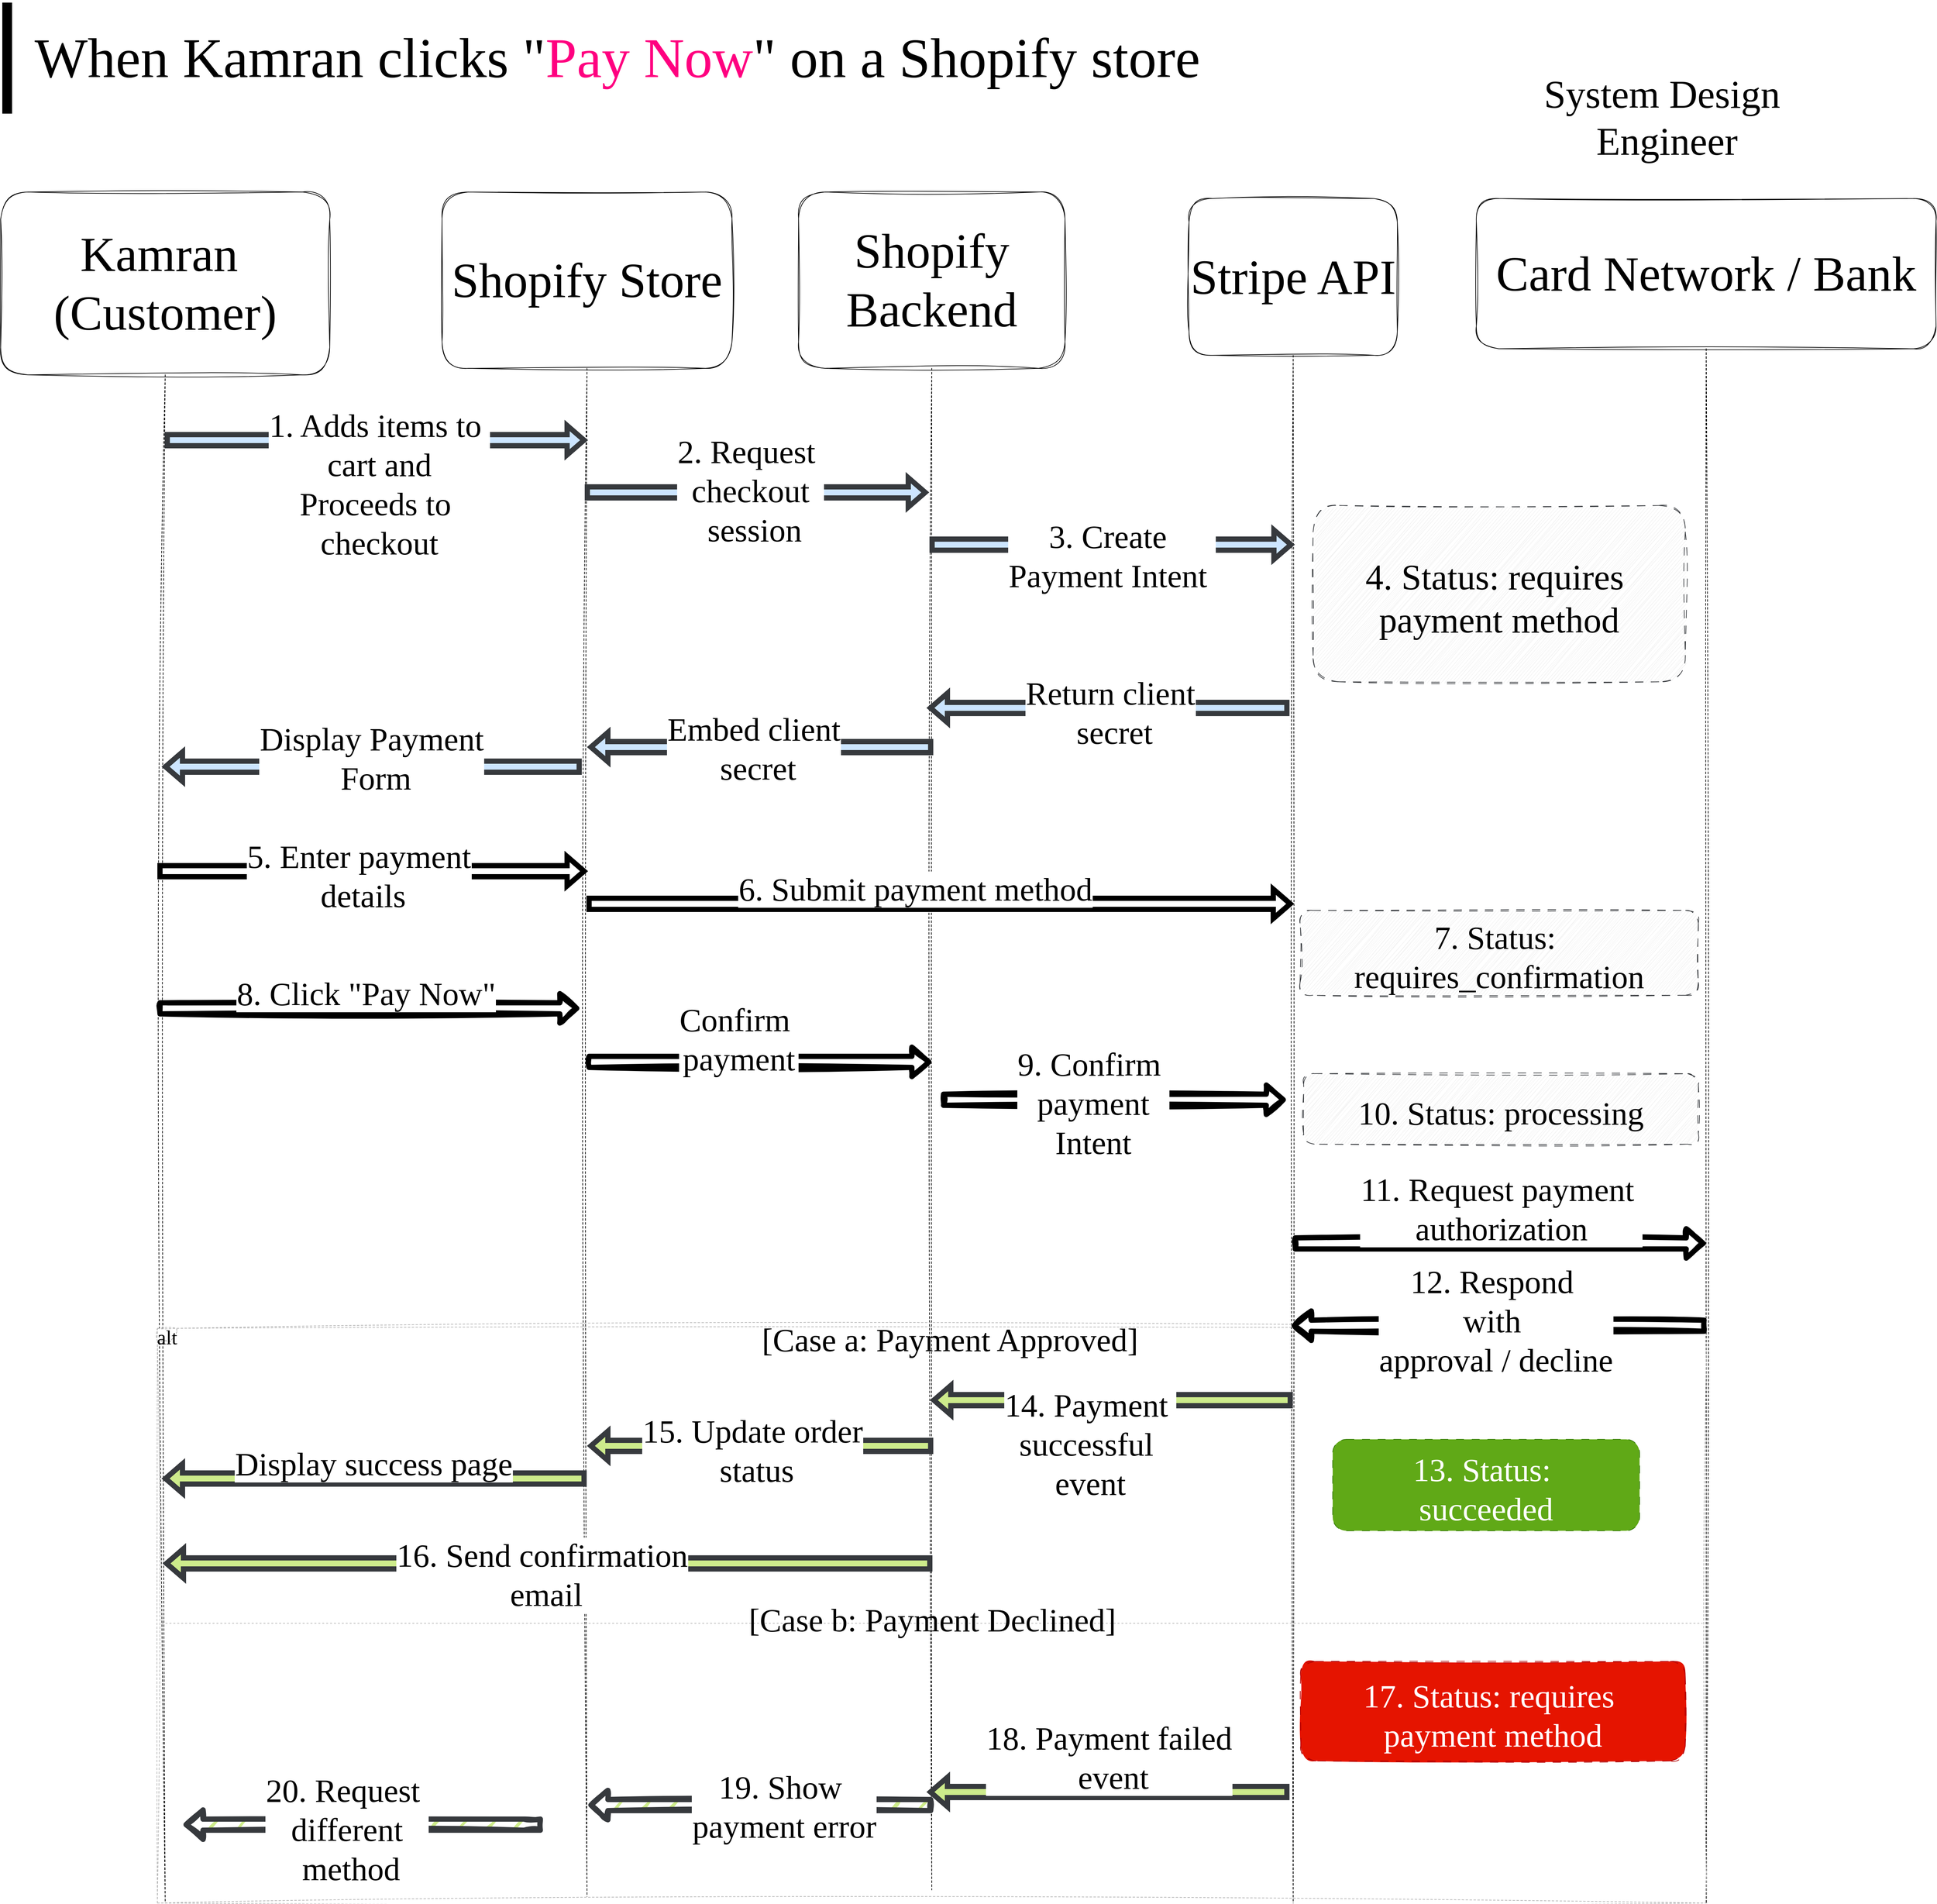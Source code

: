 <mxfile version="26.2.14">
  <diagram name="Page-1" id="UPiAZLYLy2CkkOvZXcHj">
    <mxGraphModel dx="3784" dy="2608" grid="1" gridSize="10" guides="1" tooltips="1" connect="1" arrows="1" fold="1" page="1" pageScale="1" pageWidth="3000" pageHeight="3000" background="light-dark(#FFFFFF,#000000)" math="0" shadow="0">
      <root>
        <mxCell id="0" />
        <mxCell id="1" parent="0" />
        <mxCell id="5miELfbbJMKruTsYyYmL-1" value="Kamran &#xa;(Customer)" style="shape=umlLifeline;perimeter=lifelinePerimeter;whiteSpace=wrap;container=1;dropTarget=0;collapsible=0;recursiveResize=0;outlineConnect=0;portConstraint=eastwest;newEdgeStyle={&quot;edgeStyle&quot;:&quot;elbowEdgeStyle&quot;,&quot;elbow&quot;:&quot;vertical&quot;,&quot;curved&quot;:0,&quot;rounded&quot;:0};size=280;fontFamily=Gloria Hallelujah;fontSource=https%3A%2F%2Ffonts.googleapis.com%2Fcss%3Ffamily%3DGloria%2BHallelujah;sketch=1;curveFitting=1;jiggle=2;fontSize=75;rounded=1;fontColor=light-dark(#000000,#9999FF);labelBackgroundColor=none;fillColor=light-dark(#FFFFFF,#000000);strokeColor=default;align=center;verticalAlign=middle;glass=0;resizable=1;gradientColor=none;" parent="1" vertex="1">
          <mxGeometry x="10" y="350" width="504" height="2620" as="geometry" />
        </mxCell>
        <mxCell id="5miELfbbJMKruTsYyYmL-2" value="Shopify Store" style="shape=umlLifeline;perimeter=lifelinePerimeter;whiteSpace=wrap;container=1;dropTarget=0;collapsible=0;recursiveResize=0;outlineConnect=0;portConstraint=eastwest;newEdgeStyle={&quot;edgeStyle&quot;:&quot;elbowEdgeStyle&quot;,&quot;elbow&quot;:&quot;vertical&quot;,&quot;curved&quot;:0,&quot;rounded&quot;:0};size=270;fontFamily=Gloria Hallelujah;fontSource=https%3A%2F%2Ffonts.googleapis.com%2Fcss%3Ffamily%3DGloria%2BHallelujah;sketch=1;curveFitting=1;jiggle=2;fontSize=75;rounded=1;strokeColor=default;align=center;verticalAlign=middle;fontColor=light-dark(#000000,#9999FF);fillColor=light-dark(#FFFFFF,#000000);labelBackgroundColor=none;glass=0;resizable=1;gradientColor=none;" parent="1" vertex="1">
          <mxGeometry x="686" y="350" width="444" height="2610" as="geometry" />
        </mxCell>
        <mxCell id="5miELfbbJMKruTsYyYmL-3" value="Shopify Backend" style="shape=umlLifeline;perimeter=lifelinePerimeter;whiteSpace=wrap;container=1;dropTarget=0;collapsible=0;recursiveResize=0;outlineConnect=0;portConstraint=eastwest;newEdgeStyle={&quot;edgeStyle&quot;:&quot;elbowEdgeStyle&quot;,&quot;elbow&quot;:&quot;vertical&quot;,&quot;curved&quot;:0,&quot;rounded&quot;:0};size=270;fontFamily=Gloria Hallelujah;fontSource=https%3A%2F%2Ffonts.googleapis.com%2Fcss%3Ffamily%3DGloria%2BHallelujah;sketch=1;curveFitting=1;jiggle=2;fontSize=75;rounded=1;strokeColor=default;align=center;verticalAlign=middle;fontColor=light-dark(#000000,#9999FF);fillColor=light-dark(#FFFFFF,#000000);labelBackgroundColor=none;glass=0;resizable=1;gradientColor=none;" parent="1" vertex="1">
          <mxGeometry x="1232" y="350" width="408" height="2600" as="geometry" />
        </mxCell>
        <mxCell id="5miELfbbJMKruTsYyYmL-4" value="Stripe API" style="shape=umlLifeline;perimeter=lifelinePerimeter;whiteSpace=wrap;container=1;dropTarget=0;collapsible=0;recursiveResize=0;outlineConnect=0;portConstraint=eastwest;newEdgeStyle={&quot;edgeStyle&quot;:&quot;elbowEdgeStyle&quot;,&quot;elbow&quot;:&quot;vertical&quot;,&quot;curved&quot;:0,&quot;rounded&quot;:0};size=240;fontFamily=Gloria Hallelujah;fontSource=https%3A%2F%2Ffonts.googleapis.com%2Fcss%3Ffamily%3DGloria%2BHallelujah;sketch=1;curveFitting=1;jiggle=2;fontSize=75;rounded=1;strokeColor=default;align=center;verticalAlign=middle;fontColor=light-dark(#000000,#9999FF);fillColor=light-dark(#FFFFFF,#000000);labelBackgroundColor=none;glass=0;resizable=1;gradientColor=none;" parent="1" vertex="1">
          <mxGeometry x="1830" y="360" width="319" height="2610" as="geometry" />
        </mxCell>
        <mxCell id="5miELfbbJMKruTsYyYmL-5" value="Card Network / Bank" style="shape=umlLifeline;perimeter=lifelinePerimeter;whiteSpace=wrap;container=0;dropTarget=0;collapsible=0;recursiveResize=0;outlineConnect=0;portConstraint=eastwest;newEdgeStyle={&quot;edgeStyle&quot;:&quot;elbowEdgeStyle&quot;,&quot;elbow&quot;:&quot;vertical&quot;,&quot;curved&quot;:0,&quot;rounded&quot;:0};size=230;fontFamily=Gloria Hallelujah;fontSource=https%3A%2F%2Ffonts.googleapis.com%2Fcss%3Ffamily%3DGloria%2BHallelujah;fontSize=75;sketch=1;curveFitting=1;jiggle=2;rounded=1;gradientColor=none;glass=0;movable=1;resizable=1;rotatable=1;deletable=1;editable=1;locked=0;connectable=1;strokeColor=default;align=center;verticalAlign=middle;fontColor=light-dark(#000000,#9999FF);fillColor=light-dark(#FFFFFF,#000000);labelBackgroundColor=none;" parent="1" vertex="1">
          <mxGeometry x="2270" y="360" width="704" height="2610" as="geometry" />
        </mxCell>
        <mxCell id="5miELfbbJMKruTsYyYmL-6" value="alt" style="shape=umlFrame;dashed=1;pointerEvents=0;dropTarget=0;strokeColor=#B3B3B3;height=20;width=30;fontFamily=Gloria Hallelujah;fontSource=https%3A%2F%2Ffonts.googleapis.com%2Fcss%3Ffamily%3DGloria%2BHallelujah;sketch=1;curveFitting=1;jiggle=2;fontSize=31;gradientColor=none;" parent="1" vertex="1">
          <mxGeometry x="250" y="2090" width="2373" height="880" as="geometry" />
        </mxCell>
        <mxCell id="5miELfbbJMKruTsYyYmL-7" value="[Case a: Payment Approved]" style="text;strokeColor=none;fillColor=none;align=center;verticalAlign=middle;whiteSpace=wrap;fontFamily=Gloria Hallelujah;fontSource=https%3A%2F%2Ffonts.googleapis.com%2Fcss%3Ffamily%3DGloria%2BHallelujah;fontSize=50;fontColor=light-dark(#000000,#00FF00);" parent="5miELfbbJMKruTsYyYmL-6" vertex="1">
          <mxGeometry x="54.51" width="2318.49" height="33.588" as="geometry" />
        </mxCell>
        <mxCell id="5miELfbbJMKruTsYyYmL-8" value="[Case b: Payment Declined]" style="shape=line;dashed=1;whiteSpace=wrap;verticalAlign=top;labelPosition=center;verticalLabelPosition=middle;align=center;strokeColor=#B3B3B3;fontFamily=Gloria Hallelujah;fontSource=https%3A%2F%2Ffonts.googleapis.com%2Fcss%3Ffamily%3DGloria%2BHallelujah;fontSize=50;fontColor=light-dark(#000000,#FF0080);" parent="5miELfbbJMKruTsYyYmL-6" vertex="1">
          <mxGeometry x="6.5" y="410" width="2360" height="83.24" as="geometry" />
        </mxCell>
        <mxCell id="5miELfbbJMKruTsYyYmL-11" value="2. Request &#xa;checkout&#xa; session" style="verticalAlign=bottom;elbow=vertical;rounded=0;endArrow=block;fontFamily=Gloria Hallelujah;fontSource=https%3A%2F%2Ffonts.googleapis.com%2Fcss%3Ffamily%3DGloria%2BHallelujah;fontSize=50;shape=flexArrow;labelBackgroundColor=light-dark(#FFFFFF,#000000);strokeColor=light-dark(#36393D,#182E44);strokeWidth=8;align=center;fontColor=default;fillColor=#CCE5FF;" parent="1" edge="1">
          <mxGeometry x="-0.033" y="-80" relative="1" as="geometry">
            <mxPoint as="offset" />
            <mxPoint x="904.5" y="810" as="sourcePoint" />
            <mxPoint x="1430" y="810" as="targetPoint" />
          </mxGeometry>
        </mxCell>
        <mxCell id="5miELfbbJMKruTsYyYmL-12" value="3. Create &#xa;Payment Intent " style="verticalAlign=bottom;elbow=vertical;rounded=0;endArrow=block;fontFamily=Gloria Hallelujah;fontSource=https%3A%2F%2Ffonts.googleapis.com%2Fcss%3Ffamily%3DGloria%2BHallelujah;fontSize=50;shape=flexArrow;labelBackgroundColor=light-dark(#FFFFFF,#000000);strokeColor=light-dark(#36393D,#182E44);strokeWidth=8;align=center;fontColor=default;fillColor=#CCE5FF;" parent="1" edge="1">
          <mxGeometry x="-0.004" y="-70" relative="1" as="geometry">
            <mxPoint x="2" as="offset" />
            <mxPoint x="1432.5" y="890" as="sourcePoint" />
            <mxPoint x="1990" y="890" as="targetPoint" />
          </mxGeometry>
        </mxCell>
        <mxCell id="5miELfbbJMKruTsYyYmL-13" value="Return client&#xa; secret" style="verticalAlign=bottom;elbow=vertical;rounded=0;endArrow=block;fontFamily=Gloria Hallelujah;fontSource=https%3A%2F%2Ffonts.googleapis.com%2Fcss%3Ffamily%3DGloria%2BHallelujah;fontSize=50;shape=flexArrow;labelBackgroundColor=light-dark(#FFFFFF,#000000);strokeColor=light-dark(#36393D,#182E44);strokeWidth=8;align=center;fontColor=default;fillColor=#CCE5FF;" parent="1" edge="1">
          <mxGeometry x="-0.011" y="60" relative="1" as="geometry">
            <mxPoint x="1983.83" y="1140" as="sourcePoint" />
            <mxPoint x="1429.997" y="1140" as="targetPoint" />
            <mxPoint as="offset" />
          </mxGeometry>
        </mxCell>
        <mxCell id="5miELfbbJMKruTsYyYmL-14" value="Embed client&#xa; secret" style="verticalAlign=bottom;elbow=vertical;rounded=0;endArrow=block;fontFamily=Gloria Hallelujah;fontSource=https%3A%2F%2Ffonts.googleapis.com%2Fcss%3Ffamily%3DGloria%2BHallelujah;fontSize=50;shape=flexArrow;labelBackgroundColor=light-dark(#FFFFFF,#000000);strokeColor=light-dark(#36393D,#182E44);strokeWidth=8;align=center;fontColor=default;fillColor=#CCE5FF;" parent="1" edge="1">
          <mxGeometry x="0.043" y="55" relative="1" as="geometry">
            <mxPoint x="1" as="offset" />
            <mxPoint x="1438.33" y="1200" as="sourcePoint" />
            <mxPoint x="909.997" y="1200" as="targetPoint" />
          </mxGeometry>
        </mxCell>
        <mxCell id="5miELfbbJMKruTsYyYmL-16" value="5. Enter payment&#xa; details" style="verticalAlign=bottom;edgeStyle=elbowEdgeStyle;elbow=vertical;curved=0;rounded=0;endArrow=block;fontFamily=Gloria Hallelujah;fontSource=https%3A%2F%2Ffonts.googleapis.com%2Fcss%3Ffamily%3DGloria%2BHallelujah;fontSize=50;shape=flexArrow;strokeColor=default;align=center;fontColor=default;labelBackgroundColor=light-dark(#FFFFFF,#000000);strokeWidth=8;fillColor=default;" parent="1" edge="1">
          <mxGeometry x="-0.057" y="-60" relative="1" as="geometry">
            <Array as="points">
              <mxPoint x="792.83" y="1390" />
            </Array>
            <mxPoint x="249.997" y="1390" as="sourcePoint" />
            <mxPoint x="907.5" y="1390" as="targetPoint" />
            <mxPoint x="-1" as="offset" />
          </mxGeometry>
        </mxCell>
        <mxCell id="5miELfbbJMKruTsYyYmL-17" value="6. Submit payment method" style="verticalAlign=bottom;edgeStyle=elbowEdgeStyle;elbow=vertical;curved=0;rounded=0;endArrow=block;fontFamily=Gloria Hallelujah;fontSource=https%3A%2F%2Ffonts.googleapis.com%2Fcss%3Ffamily%3DGloria%2BHallelujah;fontSize=50;shape=flexArrow;strokeColor=default;align=center;fontColor=default;labelBackgroundColor=light-dark(#FFFFFF,#000000);fillColor=default;strokeWidth=8;" parent="1" edge="1">
          <mxGeometry x="-0.068" relative="1" as="geometry">
            <Array as="points">
              <mxPoint x="1292" y="1440" />
            </Array>
            <mxPoint as="offset" />
            <mxPoint x="907.167" y="1440" as="sourcePoint" />
            <mxPoint x="1989" y="1440" as="targetPoint" />
          </mxGeometry>
        </mxCell>
        <mxCell id="5miELfbbJMKruTsYyYmL-18" value="8. Click &quot;Pay Now&quot;" style="verticalAlign=bottom;elbow=vertical;rounded=0;endArrow=block;fontFamily=Gloria Hallelujah;fontSource=https%3A%2F%2Ffonts.googleapis.com%2Fcss%3Ffamily%3DGloria%2BHallelujah;sketch=1;curveFitting=1;jiggle=2;fontSize=50;shape=flexArrow;strokeColor=default;align=center;fontColor=default;labelBackgroundColor=light-dark(#FFFFFF,#000000);strokeWidth=8;curved=0;fillColor=default;" parent="1" edge="1">
          <mxGeometry x="-0.01" relative="1" as="geometry">
            <mxPoint as="offset" />
            <mxPoint x="249.997" y="1600" as="sourcePoint" />
            <mxPoint x="896.33" y="1600" as="targetPoint" />
          </mxGeometry>
        </mxCell>
        <mxCell id="5miELfbbJMKruTsYyYmL-19" value="Confirm &#xa;payment" style="verticalAlign=bottom;elbow=vertical;rounded=0;endArrow=block;fontFamily=Gloria Hallelujah;fontSource=https%3A%2F%2Ffonts.googleapis.com%2Fcss%3Ffamily%3DGloria%2BHallelujah;sketch=1;curveFitting=1;jiggle=2;fontSize=50;shape=flexArrow;strokeColor=default;align=center;fontColor=default;labelBackgroundColor=light-dark(#FFFFFF,#000000);strokeWidth=8;curved=0;fillColor=default;" parent="1" edge="1">
          <mxGeometry x="-0.119" y="-18" relative="1" as="geometry">
            <mxPoint x="907.167" y="1682" as="sourcePoint" />
            <mxPoint x="1435.5" y="1682" as="targetPoint" />
            <mxPoint x="1" as="offset" />
          </mxGeometry>
        </mxCell>
        <mxCell id="5miELfbbJMKruTsYyYmL-21" value="11. Request payment &#xa;authorization" style="verticalAlign=bottom;elbow=vertical;rounded=0;endArrow=block;fontFamily=Gloria Hallelujah;fontSource=https%3A%2F%2Ffonts.googleapis.com%2Fcss%3Ffamily%3DGloria%2BHallelujah;sketch=1;curveFitting=1;jiggle=2;fontSize=50;shape=flexArrow;strokeColor=default;align=center;fontColor=default;labelBackgroundColor=light-dark(#FFFFFF,#000000);strokeWidth=8;curved=0;fillColor=default;" parent="1" edge="1">
          <mxGeometry x="0.011" relative="1" as="geometry">
            <mxPoint as="offset" />
            <mxPoint x="1988.587" y="1960" as="sourcePoint" />
            <mxPoint x="2621.42" y="1960" as="targetPoint" />
          </mxGeometry>
        </mxCell>
        <mxCell id="5miELfbbJMKruTsYyYmL-22" value="12. Respond &#xa;with &#xa;approval / decline" style="verticalAlign=bottom;edgeStyle=elbowEdgeStyle;elbow=vertical;curved=0;rounded=0;endArrow=block;fontFamily=Gloria Hallelujah;fontSource=https%3A%2F%2Ffonts.googleapis.com%2Fcss%3Ffamily%3DGloria%2BHallelujah;sketch=1;curveFitting=1;jiggle=2;fontSize=50;shape=flexArrow;strokeColor=default;align=center;fontColor=default;labelBackgroundColor=light-dark(#FFFFFF,#000000);strokeWidth=8;fillColor=default;" parent="1" edge="1">
          <mxGeometry x="0.012" y="75" relative="1" as="geometry">
            <Array as="points">
              <mxPoint x="2267.25" y="2086" />
            </Array>
            <mxPoint x="-1" as="offset" />
            <mxPoint x="2622.75" y="2086" as="sourcePoint" />
            <mxPoint x="1987.25" y="2086" as="targetPoint" />
          </mxGeometry>
        </mxCell>
        <mxCell id="5miELfbbJMKruTsYyYmL-23" value="14. Payment &#xa;successful &#xa;event" style="verticalAlign=bottom;elbow=vertical;rounded=0;endArrow=block;fontFamily=Gloria Hallelujah;fontSource=https%3A%2F%2Ffonts.googleapis.com%2Fcss%3Ffamily%3DGloria%2BHallelujah;fontSize=50;shape=flexArrow;strokeColor=light-dark(#36393D,#203A00);align=center;fontColor=default;labelBackgroundColor=light-dark(#FFFFFF,#000000);fillColor=#CDEB8B;strokeWidth=8;" parent="1" edge="1">
          <mxGeometry x="0.116" y="150" relative="1" as="geometry">
            <mxPoint x="1989" y="2200" as="sourcePoint" />
            <mxPoint x="1435.167" y="2200" as="targetPoint" />
            <mxPoint x="-1" as="offset" />
          </mxGeometry>
        </mxCell>
        <mxCell id="5miELfbbJMKruTsYyYmL-24" value="15. Update order&#xa; status" style="verticalAlign=bottom;elbow=vertical;rounded=0;endArrow=block;fontFamily=Gloria Hallelujah;fontSource=https%3A%2F%2Ffonts.googleapis.com%2Fcss%3Ffamily%3DGloria%2BHallelujah;fontSize=50;shape=flexArrow;strokeColor=light-dark(#36393D,#203A00);align=center;fontColor=default;labelBackgroundColor=light-dark(#FFFFFF,#000000);strokeWidth=8;fillColor=#CDEB8B;" parent="1" edge="1">
          <mxGeometry x="0.054" y="60" relative="1" as="geometry">
            <mxPoint x="2" as="offset" />
            <mxPoint x="1438.33" y="2270" as="sourcePoint" />
            <mxPoint x="909.997" y="2270" as="targetPoint" />
          </mxGeometry>
        </mxCell>
        <mxCell id="5miELfbbJMKruTsYyYmL-25" value="Display success page" style="verticalAlign=bottom;edgeStyle=elbowEdgeStyle;elbow=vertical;curved=0;rounded=0;endArrow=block;fontFamily=Gloria Hallelujah;fontSource=https%3A%2F%2Ffonts.googleapis.com%2Fcss%3Ffamily%3DGloria%2BHallelujah;fontSize=50;shape=flexArrow;strokeColor=light-dark(#36393D,#203A00);align=center;fontColor=default;labelBackgroundColor=light-dark(#FFFFFF,#000000);strokeWidth=8;fillColor=#CDEB8B;" parent="1" edge="1">
          <mxGeometry x="0.005" relative="1" as="geometry">
            <Array as="points">
              <mxPoint x="606" y="2320" />
            </Array>
            <mxPoint as="offset" />
            <mxPoint x="907.5" y="2320" as="sourcePoint" />
            <mxPoint x="258.5" y="2320" as="targetPoint" />
          </mxGeometry>
        </mxCell>
        <mxCell id="5miELfbbJMKruTsYyYmL-26" value="16. Send confirmation&#xa; email" style="verticalAlign=bottom;edgeStyle=elbowEdgeStyle;elbow=horizontal;curved=0;rounded=0;endArrow=block;fontFamily=Gloria Hallelujah;fontSource=https%3A%2F%2Ffonts.googleapis.com%2Fcss%3Ffamily%3DGloria%2BHallelujah;fontSize=50;shape=flexArrow;strokeColor=light-dark(#36393D,#203A00);align=center;fontColor=default;labelBackgroundColor=light-dark(#FFFFFF,#000000);strokeWidth=8;fillColor=#CDEB8B;" parent="1" edge="1">
          <mxGeometry x="0.014" y="70" relative="1" as="geometry">
            <Array as="points">
              <mxPoint x="933.5" y="2450" />
            </Array>
            <mxPoint x="-1" as="offset" />
            <mxPoint x="1437" y="2450" as="sourcePoint" />
            <mxPoint x="260" y="2450" as="targetPoint" />
          </mxGeometry>
        </mxCell>
        <mxCell id="5miELfbbJMKruTsYyYmL-27" value="18. Payment failed&#xa; event" style="verticalAlign=bottom;elbow=vertical;rounded=0;endArrow=block;fontFamily=Gloria Hallelujah;fontSource=https%3A%2F%2Ffonts.googleapis.com%2Fcss%3Ffamily%3DGloria%2BHallelujah;fontSize=50;shape=flexArrow;strokeColor=light-dark(#36393D,#572B2B);align=center;fontColor=default;labelBackgroundColor=light-dark(#FFFFFF,#000000);fillColor=light-dark(#CDEB8B,#572B2B);strokeWidth=8;" parent="1" edge="1">
          <mxGeometry x="-0.011" relative="1" as="geometry">
            <mxPoint x="-2" as="offset" />
            <mxPoint x="1983.83" y="2800" as="sourcePoint" />
            <mxPoint x="1429.997" y="2800" as="targetPoint" />
          </mxGeometry>
        </mxCell>
        <mxCell id="5miELfbbJMKruTsYyYmL-28" value="19. Show &#xa;payment error" style="verticalAlign=bottom;elbow=vertical;rounded=0;endArrow=block;fontFamily=Gloria Hallelujah;fontSource=https%3A%2F%2Ffonts.googleapis.com%2Fcss%3Ffamily%3DGloria%2BHallelujah;sketch=1;curveFitting=1;jiggle=2;fontSize=50;shape=flexArrow;strokeColor=light-dark(#36393D,#572B2B);align=center;fontColor=default;labelBackgroundColor=light-dark(#FFFFFF,#000000);strokeWidth=8;fillColor=light-dark(#CDEB8B,#572B2B);" parent="1" edge="1">
          <mxGeometry x="-0.137" y="55" relative="1" as="geometry">
            <mxPoint as="offset" />
            <mxPoint x="1438.33" y="2820" as="sourcePoint" />
            <mxPoint x="909.997" y="2820" as="targetPoint" />
          </mxGeometry>
        </mxCell>
        <mxCell id="5miELfbbJMKruTsYyYmL-29" value="20. Request &#xa;different&#xa; method" style="verticalAlign=bottom;edgeStyle=elbowEdgeStyle;elbow=vertical;curved=0;rounded=0;endArrow=block;fontFamily=Gloria Hallelujah;fontSource=https%3A%2F%2Ffonts.googleapis.com%2Fcss%3Ffamily%3DGloria%2BHallelujah;sketch=1;curveFitting=1;jiggle=2;fontSize=50;shape=flexArrow;strokeColor=light-dark(#36393D,#572B2B);align=center;fontColor=default;labelBackgroundColor=light-dark(#FFFFFF,#000000);strokeWidth=8;fillColor=light-dark(#CDEB8B,#572B2B);" parent="1" edge="1">
          <mxGeometry x="0.09" y="90" relative="1" as="geometry">
            <Array as="points">
              <mxPoint x="811.5" y="2850" />
            </Array>
            <mxPoint x="840.5" y="2850" as="sourcePoint" />
            <mxPoint x="290" y="2850" as="targetPoint" />
            <mxPoint as="offset" />
          </mxGeometry>
        </mxCell>
        <mxCell id="5miELfbbJMKruTsYyYmL-30" value="4. Status: requires &#xa;payment method" style="fontFamily=Gloria Hallelujah;fontSource=https%3A%2F%2Ffonts.googleapis.com%2Fcss%3Ffamily%3DGloria%2BHallelujah;sketch=1;curveFitting=1;jiggle=2;fontSize=55;rounded=1;glass=0;dashed=1;dashPattern=12 12;fillColor=#eeeeee;strokeColor=#36393d;" parent="1" vertex="1">
          <mxGeometry x="2020" y="830" width="570" height="270" as="geometry" />
        </mxCell>
        <mxCell id="5miELfbbJMKruTsYyYmL-31" value="7. Status: &#xa;requires_confirmation" style="fillColor=#eeeeee;strokeColor=#36393d;fontFamily=Gloria Hallelujah;fontSource=https%3A%2F%2Ffonts.googleapis.com%2Fcss%3Ffamily%3DGloria%2BHallelujah;sketch=1;curveFitting=1;jiggle=2;fontSize=50;rounded=1;dashed=1;dashPattern=12 12;glass=0;align=center;verticalAlign=middle;fontColor=default;gradientColor=none;" parent="1" vertex="1">
          <mxGeometry x="2000" y="1450" width="610" height="130" as="geometry" />
        </mxCell>
        <mxCell id="5miELfbbJMKruTsYyYmL-32" value="10. Status: processing" style="fillColor=#eeeeee;strokeColor=#36393d;fontFamily=Gloria Hallelujah;fontSource=https%3A%2F%2Ffonts.googleapis.com%2Fcss%3Ffamily%3DGloria%2BHallelujah;sketch=1;curveFitting=1;jiggle=2;fontSize=50;rounded=1;dashed=1;dashPattern=12 12;glass=0;align=center;verticalAlign=middle;fontColor=default;gradientColor=none;" parent="1" vertex="1">
          <mxGeometry x="2005.5" y="1700" width="604.5" height="108" as="geometry" />
        </mxCell>
        <mxCell id="5miELfbbJMKruTsYyYmL-33" value="13. Status: &#xa;succeeded" style="fillColor=#60a917;strokeColor=#2D7600;fontFamily=Gloria Hallelujah;fontSource=https%3A%2F%2Ffonts.googleapis.com%2Fcss%3Ffamily%3DGloria%2BHallelujah;fontSize=50;rounded=1;dashed=1;dashPattern=12 12;fontColor=#ffffff;fillStyle=solid;" parent="1" vertex="1">
          <mxGeometry x="2050" y="2260" width="470" height="140" as="geometry" />
        </mxCell>
        <mxCell id="5miELfbbJMKruTsYyYmL-34" value="17. Status: requires &#xa;payment method" style="fillColor=#e51400;strokeColor=#B20000;fontFamily=Gloria Hallelujah;fontSource=https%3A%2F%2Ffonts.googleapis.com%2Fcss%3Ffamily%3DGloria%2BHallelujah;sketch=1;curveFitting=1;jiggle=2;fontSize=50;rounded=1;dashed=1;dashPattern=12 12;fillStyle=solid;align=center;verticalAlign=middle;fontColor=#ffffff;" parent="1" vertex="1">
          <mxGeometry x="2001" y="2600" width="589" height="152.5" as="geometry" />
        </mxCell>
        <mxCell id="5miELfbbJMKruTsYyYmL-52" value="Display Payment&#xa; Form" style="verticalAlign=bottom;edgeStyle=elbowEdgeStyle;elbow=vertical;curved=0;rounded=0;endArrow=block;fontFamily=Gloria Hallelujah;fontSource=https%3A%2F%2Ffonts.googleapis.com%2Fcss%3Ffamily%3DGloria%2BHallelujah;fontSize=50;shape=flexArrow;strokeColor=light-dark(#36393D,#182E44);align=center;fontColor=default;labelBackgroundColor=light-dark(#FFFFFF,#000000);strokeWidth=8;fillColor=#CCE5FF;" parent="1" edge="1">
          <mxGeometry x="0.002" y="40" relative="1" as="geometry">
            <Array as="points">
              <mxPoint x="856" y="1230" />
            </Array>
            <mxPoint x="900" y="1230" as="sourcePoint" />
            <mxPoint x="258.5" y="1230" as="targetPoint" />
            <mxPoint as="offset" />
          </mxGeometry>
        </mxCell>
        <mxCell id="5miELfbbJMKruTsYyYmL-53" value="1. Adds items to &#xa;cart and&#xa;Proceeds to &#xa;checkout&#xa;" style="verticalAlign=bottom;elbow=vertical;rounded=0;endArrow=block;fontFamily=Gloria Hallelujah;fontSource=https%3A%2F%2Ffonts.googleapis.com%2Fcss%3Ffamily%3DGloria%2BHallelujah;fontSize=50;shape=flexArrow;strokeColor=light-dark(#36393D,#182E44);align=center;fontColor=default;labelBackgroundColor=light-dark(#FFFFFF,#000000);strokeWidth=8;fillColor=#CCE5FF;" parent="1" edge="1">
          <mxGeometry x="0.018" y="-240" relative="1" as="geometry">
            <mxPoint x="261.167" y="730" as="sourcePoint" />
            <mxPoint x="907.5" y="730" as="targetPoint" />
            <mxPoint as="offset" />
          </mxGeometry>
        </mxCell>
        <mxCell id="5miELfbbJMKruTsYyYmL-55" value="" style="group" parent="1" vertex="1" connectable="0">
          <mxGeometry x="20" y="60" width="2880" height="202" as="geometry" />
        </mxCell>
        <mxCell id="5miELfbbJMKruTsYyYmL-48" value="&lt;div&gt;&lt;font style=&quot;font-size: 86px;&quot;&gt;When Kamran clicks &quot;&lt;span style=&quot;color: rgb(255, 0, 128);&quot;&gt;Pay Now&lt;/span&gt;&quot; on a Shopify store&amp;nbsp;&lt;/font&gt;&lt;/div&gt;" style="text;html=1;align=left;verticalAlign=middle;whiteSpace=wrap;rounded=0;fontFamily=Gloria Hallelujah;fontSource=https%3A%2F%2Ffonts.googleapis.com%2Fcss%3Ffamily%3DGloria%2BHallelujah;fontSize=45;fontColor=default;" parent="5miELfbbJMKruTsYyYmL-55" vertex="1">
          <mxGeometry x="39.974" width="2641.044" height="170" as="geometry" />
        </mxCell>
        <mxCell id="5miELfbbJMKruTsYyYmL-50" value="" style="shape=link;html=1;rounded=0;fontFamily=Gloria Hallelujah;fontSource=https%3A%2F%2Ffonts.googleapis.com%2Fcss%3Ffamily%3DGloria%2BHallelujah;fontSize=31;fontColor=default;width=0;strokeColor=light-dark(#000000,#76B7AC);strokeWidth=8;" parent="5miELfbbJMKruTsYyYmL-55" edge="1">
          <mxGeometry width="100" relative="1" as="geometry">
            <mxPoint y="170" as="sourcePoint" />
            <mxPoint as="targetPoint" />
          </mxGeometry>
        </mxCell>
        <mxCell id="5miELfbbJMKruTsYyYmL-49" value="&lt;font style=&quot;color: light-dark(rgb(0, 0, 0), rgb(118, 183, 172));&quot;&gt;System Design&amp;nbsp;&lt;/font&gt;&lt;div&gt;&lt;font style=&quot;color: light-dark(rgb(0, 0, 0), rgb(118, 183, 172));&quot;&gt;Engineer&lt;/font&gt;&lt;/div&gt;" style="text;html=1;align=center;verticalAlign=middle;whiteSpace=wrap;rounded=1;fontFamily=Gloria Hallelujah;fontSource=https%3A%2F%2Ffonts.googleapis.com%2Fcss%3Ffamily%3DGloria%2BHallelujah;fontSize=60;fontColor=default;strokeColor=none;sketch=1;curveFitting=1;jiggle=2;" parent="5miELfbbJMKruTsYyYmL-55" vertex="1">
          <mxGeometry x="2170.003" y="130" width="743.564" height="92" as="geometry" />
        </mxCell>
        <mxCell id="5miELfbbJMKruTsYyYmL-56" style="edgeStyle=elbowEdgeStyle;shape=flexArrow;curved=0;rounded=0;sketch=1;jiggle=2;curveFitting=1;orthogonalLoop=1;jettySize=auto;elbow=vertical;html=1;exitX=0;exitY=0.5;exitDx=0;exitDy=0;strokeColor=default;align=center;verticalAlign=bottom;fontFamily=Gloria Hallelujah;fontSource=https%3A%2F%2Ffonts.googleapis.com%2Fcss%3Ffamily%3DGloria%2BHallelujah;fontSize=25;fontColor=default;labelBackgroundColor=light-dark(#FFFFFF,#000000);endArrow=block;" parent="5miELfbbJMKruTsYyYmL-55" source="5miELfbbJMKruTsYyYmL-49" target="5miELfbbJMKruTsYyYmL-49" edge="1">
          <mxGeometry relative="1" as="geometry" />
        </mxCell>
        <mxCell id="JcDtLwDXdDTiXMyq6mNi-2" value="9. Confirm &#xa;payment&#xa;Intent" style="verticalAlign=bottom;elbow=vertical;rounded=0;endArrow=block;fontFamily=Gloria Hallelujah;fontSource=https%3A%2F%2Ffonts.googleapis.com%2Fcss%3Ffamily%3DGloria%2BHallelujah;sketch=1;curveFitting=1;jiggle=2;fontSize=50;shape=flexArrow;strokeColor=default;align=center;fontColor=default;labelBackgroundColor=light-dark(#FFFFFF,#000000);strokeWidth=8;curved=0;fillColor=default;" edge="1" parent="1">
          <mxGeometry x="-0.119" y="-88" relative="1" as="geometry">
            <mxPoint x="1449.997" y="1740" as="sourcePoint" />
            <mxPoint x="1978.33" y="1740" as="targetPoint" />
            <mxPoint x="1" as="offset" />
          </mxGeometry>
        </mxCell>
      </root>
    </mxGraphModel>
  </diagram>
</mxfile>
